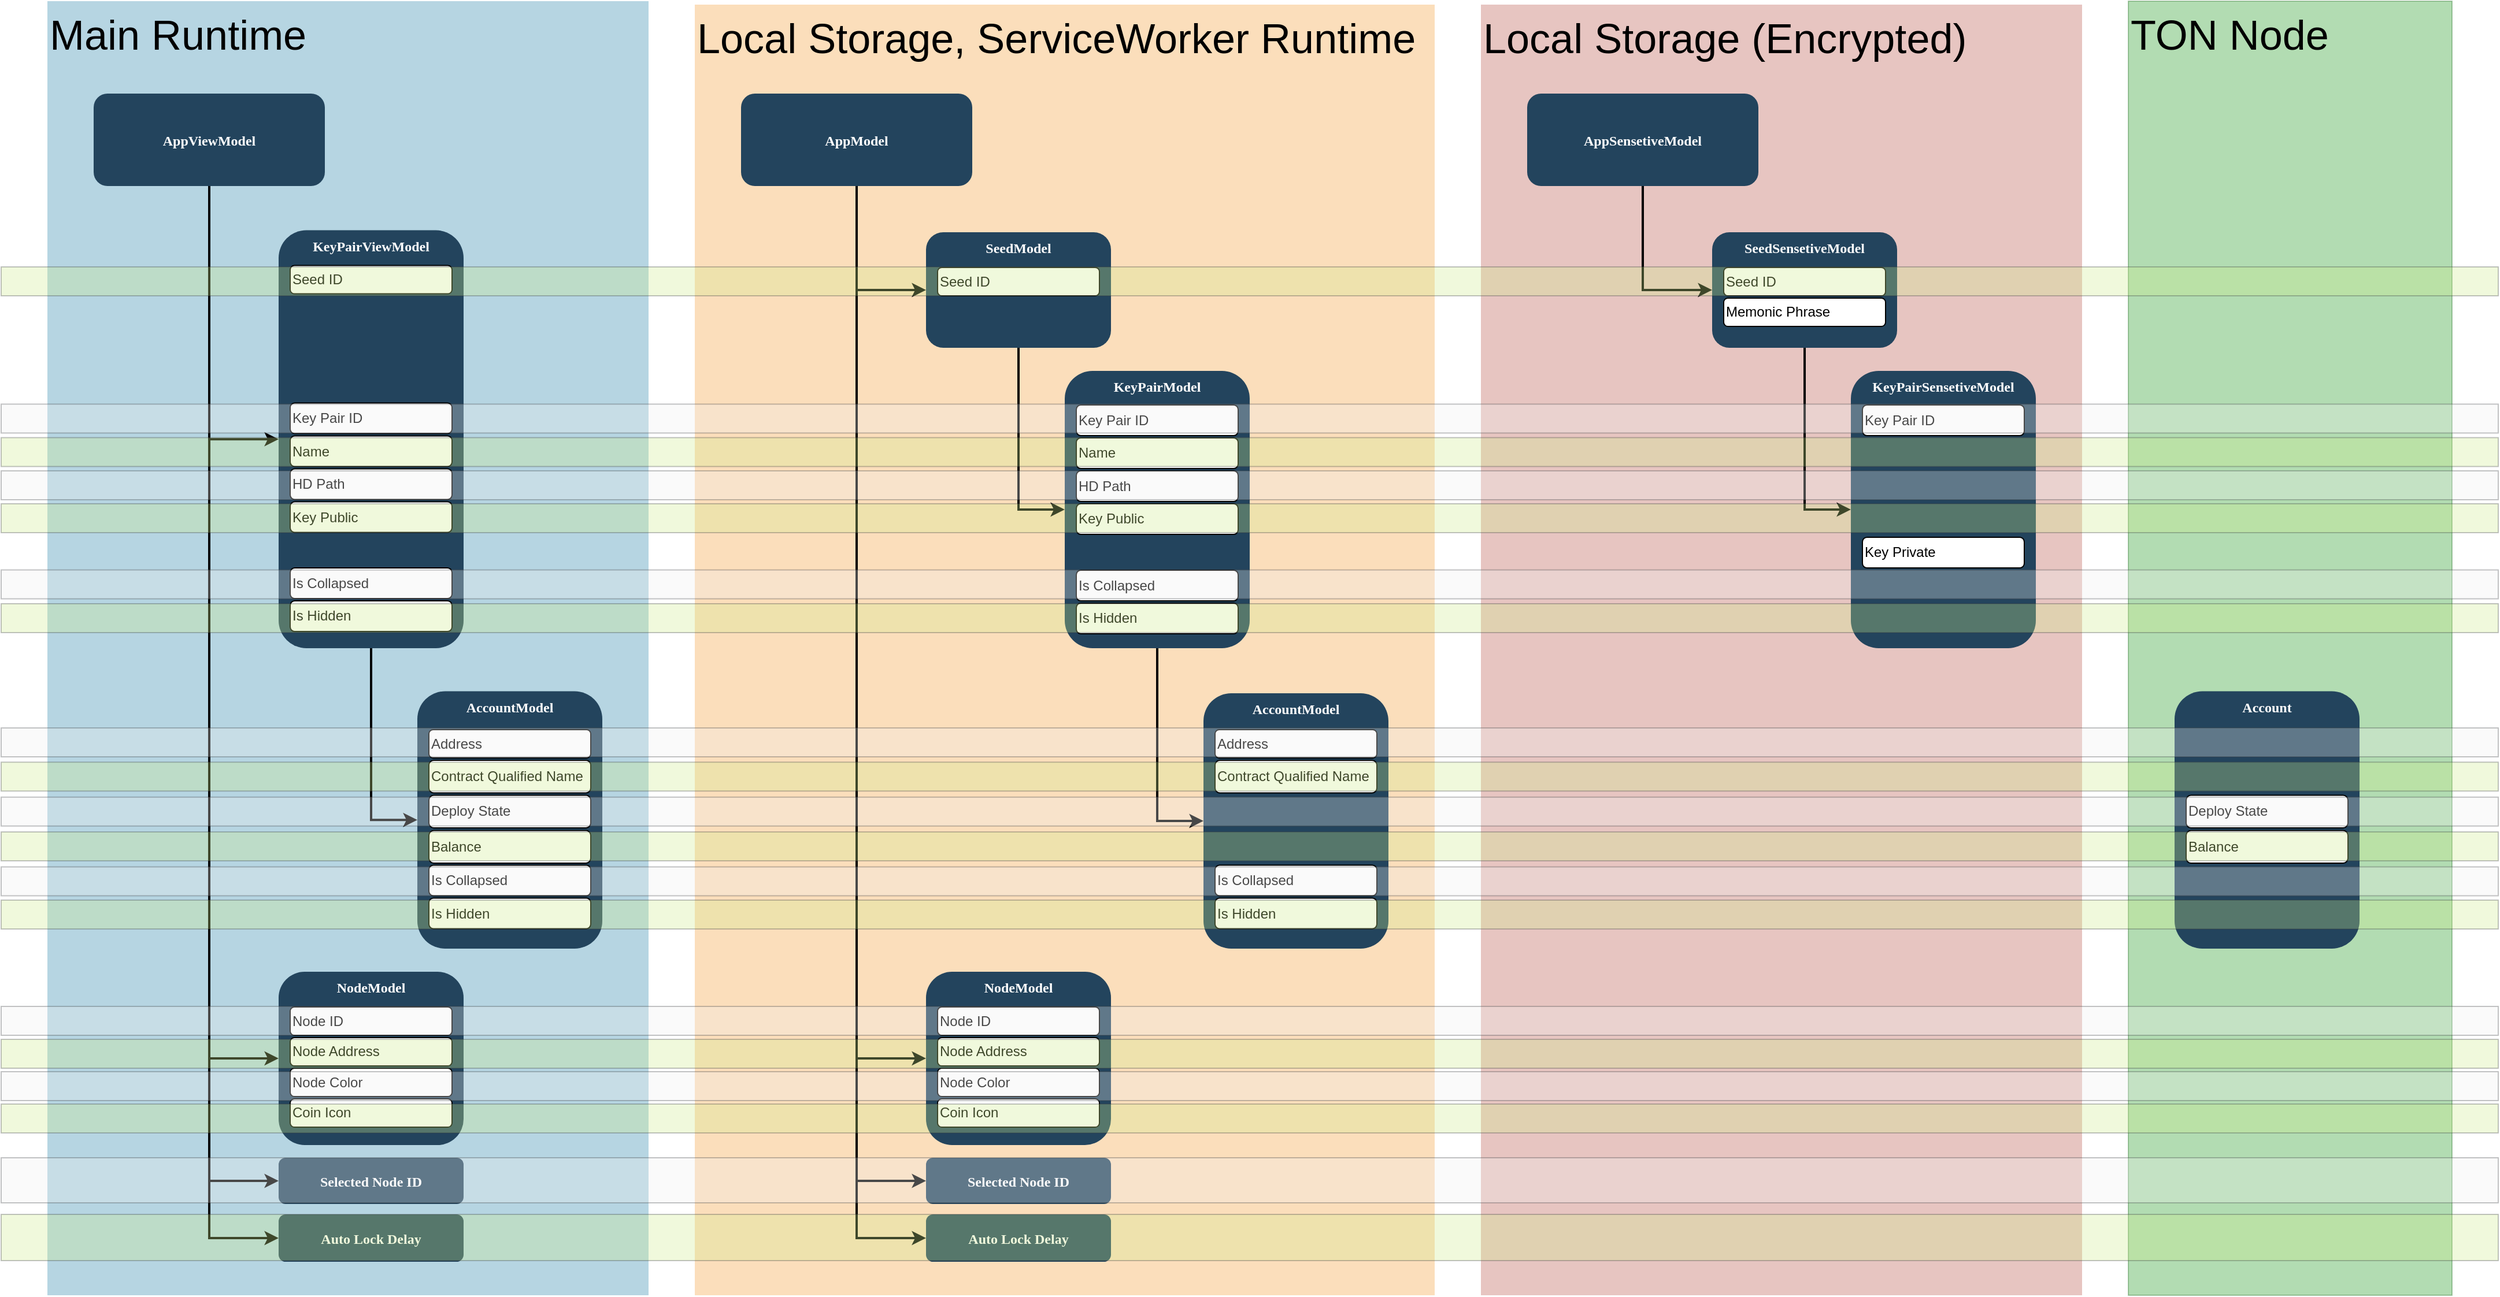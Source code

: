 <mxfile version="14.7.0" type="device"><diagram name="Page-1" id="2c0d36ab-eaac-3732-788b-9136903baeff"><mxGraphModel dx="4130.5" dy="1377" grid="1" gridSize="10" guides="1" tooltips="1" connect="1" arrows="1" fold="1" page="1" pageScale="1.5" pageWidth="1169" pageHeight="827" background="none" math="0" shadow="0"><root><mxCell id="0"/><mxCell id="1" parent="0"/><mxCell id="123" value="Local Storage (Encrypted)" style="fillColor=#AE4132;strokeColor=none;opacity=30;fontSize=36;verticalAlign=top;align=left;" parent="1" vertex="1"><mxGeometry x="1200" y="243" width="520" height="1117" as="geometry"/></mxCell><mxCell id="122" value="Main Runtime" style="fillColor=#10739E;strokeColor=none;opacity=30;fontSize=36;verticalAlign=top;align=left;" parent="1" vertex="1"><mxGeometry x="-40" y="240" width="520" height="1120" as="geometry"/></mxCell><mxCell id="120" value="Local Storage, ServiceWorker Runtime" style="fillColor=#F2931E;strokeColor=none;opacity=30;fontSize=36;verticalAlign=top;align=left;" parent="1" vertex="1"><mxGeometry x="520" y="243" width="640" height="1117" as="geometry"/></mxCell><mxCell id="KC_B6N5ekxa-rQ9JgJQj-127" value="AppModel" style="rounded=1;fillColor=#23445D;gradientColor=none;strokeColor=none;fontColor=#FFFFFF;fontStyle=1;fontFamily=Tahoma;fontSize=12;" vertex="1" parent="1"><mxGeometry x="560" y="320" width="200" height="80" as="geometry"/></mxCell><mxCell id="KC_B6N5ekxa-rQ9JgJQj-128" value="SeedModel" style="rounded=1;fillColor=#23445D;gradientColor=none;strokeColor=none;fontColor=#FFFFFF;fontStyle=1;fontFamily=Tahoma;fontSize=12;verticalAlign=top;" vertex="1" parent="1"><mxGeometry x="720" y="440" width="160" height="100" as="geometry"/></mxCell><mxCell id="KC_B6N5ekxa-rQ9JgJQj-129" value="" style="edgeStyle=elbowEdgeStyle;elbow=horizontal;strokeWidth=2;rounded=0;exitX=0.5;exitY=1;exitDx=0;exitDy=0;fontSize=12;entryX=0;entryY=0.5;entryDx=0;entryDy=0;" edge="1" parent="1" source="KC_B6N5ekxa-rQ9JgJQj-127" target="KC_B6N5ekxa-rQ9JgJQj-128"><mxGeometry x="-13" y="85.5" width="100" height="100" as="geometry"><mxPoint x="330" y="490" as="sourcePoint"/><mxPoint x="680" y="500" as="targetPoint"/><Array as="points"><mxPoint x="660" y="430"/><mxPoint x="310" y="580"/></Array></mxGeometry></mxCell><mxCell id="KC_B6N5ekxa-rQ9JgJQj-132" value="AccountModel" style="rounded=1;fillColor=#23445D;gradientColor=none;strokeColor=none;fontColor=#FFFFFF;fontStyle=1;fontFamily=Tahoma;fontSize=12;verticalAlign=top;" vertex="1" parent="1"><mxGeometry x="960" y="839" width="160" height="221" as="geometry"/></mxCell><mxCell id="KC_B6N5ekxa-rQ9JgJQj-139" value="KeyPairModel" style="rounded=1;fillColor=#23445D;gradientColor=none;strokeColor=none;fontColor=#FFFFFF;fontStyle=1;fontFamily=Tahoma;fontSize=12;verticalAlign=top;" vertex="1" parent="1"><mxGeometry x="840" y="560" width="160" height="240" as="geometry"/></mxCell><mxCell id="KC_B6N5ekxa-rQ9JgJQj-140" value="Key Public" style="rounded=1;whiteSpace=wrap;html=1;labelBackgroundColor=none;fontSize=12;align=left;" vertex="1" parent="1"><mxGeometry x="850" y="675" width="140" height="26.5" as="geometry"/></mxCell><mxCell id="KC_B6N5ekxa-rQ9JgJQj-142" value="HD Path" style="rounded=1;whiteSpace=wrap;html=1;labelBackgroundColor=none;fontSize=12;align=left;" vertex="1" parent="1"><mxGeometry x="850" y="646.5" width="140" height="26.5" as="geometry"/></mxCell><mxCell id="KC_B6N5ekxa-rQ9JgJQj-144" value="" style="edgeStyle=elbowEdgeStyle;elbow=horizontal;strokeWidth=2;rounded=0;exitX=0.5;exitY=1;exitDx=0;exitDy=0;fontSize=12;entryX=0;entryY=0.5;entryDx=0;entryDy=0;" edge="1" parent="1" source="KC_B6N5ekxa-rQ9JgJQj-128" target="KC_B6N5ekxa-rQ9JgJQj-139"><mxGeometry x="-3" y="95.5" width="100" height="100" as="geometry"><mxPoint x="670" y="410" as="sourcePoint"/><mxPoint x="730" y="490" as="targetPoint"/><Array as="points"><mxPoint x="800" y="590"/><mxPoint x="320" y="590"/></Array></mxGeometry></mxCell><mxCell id="KC_B6N5ekxa-rQ9JgJQj-145" value="" style="edgeStyle=elbowEdgeStyle;elbow=horizontal;strokeWidth=2;rounded=0;exitX=0.5;exitY=1;exitDx=0;exitDy=0;fontSize=12;entryX=0;entryY=0.5;entryDx=0;entryDy=0;" edge="1" parent="1" source="KC_B6N5ekxa-rQ9JgJQj-139" target="KC_B6N5ekxa-rQ9JgJQj-132"><mxGeometry x="67" y="392.75" width="100" height="100" as="geometry"><mxPoint x="920.0" y="815.5" as="sourcePoint"/><mxPoint x="910" y="917.25" as="targetPoint"/><Array as="points"><mxPoint x="920" y="835.5"/><mxPoint x="390" y="887.25"/></Array></mxGeometry></mxCell><mxCell id="KC_B6N5ekxa-rQ9JgJQj-146" value="Seed ID" style="rounded=1;whiteSpace=wrap;html=1;labelBackgroundColor=none;fontSize=12;align=left;" vertex="1" parent="1"><mxGeometry x="730" y="470.5" width="140" height="24.5" as="geometry"/></mxCell><mxCell id="KC_B6N5ekxa-rQ9JgJQj-148" value="Key Pair ID" style="rounded=1;whiteSpace=wrap;html=1;labelBackgroundColor=none;fontSize=12;align=left;" vertex="1" parent="1"><mxGeometry x="850" y="589.5" width="140" height="26.5" as="geometry"/></mxCell><mxCell id="KC_B6N5ekxa-rQ9JgJQj-149" value="Name" style="rounded=1;whiteSpace=wrap;html=1;labelBackgroundColor=none;fontSize=12;align=left;" vertex="1" parent="1"><mxGeometry x="850" y="618" width="140" height="26.5" as="geometry"/></mxCell><mxCell id="KC_B6N5ekxa-rQ9JgJQj-155" value="" style="edgeStyle=elbowEdgeStyle;elbow=horizontal;strokeWidth=2;rounded=0;exitX=0.5;exitY=1;exitDx=0;exitDy=0;fontSize=12;entryX=0;entryY=0.5;entryDx=0;entryDy=0;" edge="1" parent="1" source="KC_B6N5ekxa-rQ9JgJQj-127" target="KC_B6N5ekxa-rQ9JgJQj-206"><mxGeometry x="-3" y="95.5" width="100" height="100" as="geometry"><mxPoint x="670" y="410" as="sourcePoint"/><mxPoint x="720" y="1182.25" as="targetPoint"/><Array as="points"><mxPoint x="660" y="600"/><mxPoint x="320" y="590"/></Array></mxGeometry></mxCell><mxCell id="KC_B6N5ekxa-rQ9JgJQj-157" value="Selected Node ID" style="rounded=1;fillColor=#23445D;gradientColor=none;strokeColor=none;fontColor=#FFFFFF;fontStyle=1;fontFamily=Tahoma;fontSize=12;verticalAlign=middle;" vertex="1" parent="1"><mxGeometry x="720" y="1241" width="160" height="40" as="geometry"/></mxCell><mxCell id="KC_B6N5ekxa-rQ9JgJQj-161" value="" style="edgeStyle=elbowEdgeStyle;elbow=horizontal;strokeWidth=2;rounded=0;exitX=0.5;exitY=1;exitDx=0;exitDy=0;fontSize=12;entryX=0;entryY=0.5;entryDx=0;entryDy=0;" edge="1" parent="1" source="KC_B6N5ekxa-rQ9JgJQj-127" target="KC_B6N5ekxa-rQ9JgJQj-157"><mxGeometry x="7" y="105.5" width="100" height="100" as="geometry"><mxPoint x="670" y="410" as="sourcePoint"/><mxPoint x="730" y="1027.75" as="targetPoint"/><Array as="points"><mxPoint x="660" y="750"/><mxPoint x="330" y="600"/></Array></mxGeometry></mxCell><mxCell id="KC_B6N5ekxa-rQ9JgJQj-162" value="Auto Lock Delay" style="rounded=1;fillColor=#23445D;gradientColor=none;strokeColor=none;fontColor=#FFFFFF;fontStyle=1;fontFamily=Tahoma;fontSize=12;" vertex="1" parent="1"><mxGeometry x="720" y="1290" width="160" height="41" as="geometry"/></mxCell><mxCell id="KC_B6N5ekxa-rQ9JgJQj-163" value="" style="edgeStyle=elbowEdgeStyle;elbow=horizontal;strokeWidth=2;rounded=0;exitX=0.5;exitY=1;exitDx=0;exitDy=0;fontSize=12;entryX=0;entryY=0.5;entryDx=0;entryDy=0;" edge="1" parent="1" source="KC_B6N5ekxa-rQ9JgJQj-127" target="KC_B6N5ekxa-rQ9JgJQj-162"><mxGeometry x="17" y="115.5" width="100" height="100" as="geometry"><mxPoint x="670" y="410" as="sourcePoint"/><mxPoint x="730" y="1130" as="targetPoint"/><Array as="points"><mxPoint x="660" y="790"/><mxPoint x="340" y="610"/></Array></mxGeometry></mxCell><mxCell id="KC_B6N5ekxa-rQ9JgJQj-164" value="AppViewModel" style="rounded=1;fillColor=#23445D;gradientColor=none;strokeColor=none;fontColor=#FFFFFF;fontStyle=1;fontFamily=Tahoma;fontSize=12;" vertex="1" parent="1"><mxGeometry y="320" width="200" height="80" as="geometry"/></mxCell><mxCell id="KC_B6N5ekxa-rQ9JgJQj-166" value="" style="edgeStyle=elbowEdgeStyle;elbow=horizontal;strokeWidth=2;rounded=0;exitX=0.5;exitY=1;exitDx=0;exitDy=0;fontSize=12;entryX=0;entryY=0.5;entryDx=0;entryDy=0;" edge="1" parent="1" source="KC_B6N5ekxa-rQ9JgJQj-164" target="KC_B6N5ekxa-rQ9JgJQj-171"><mxGeometry x="-573" y="85.5" width="100" height="100" as="geometry"><mxPoint x="-230" y="490" as="sourcePoint"/><mxPoint x="160" y="490" as="targetPoint"/><Array as="points"><mxPoint x="100" y="430"/><mxPoint x="-250" y="580"/></Array></mxGeometry></mxCell><mxCell id="KC_B6N5ekxa-rQ9JgJQj-167" value="AccountModel" style="rounded=1;fillColor=#23445D;gradientColor=none;strokeColor=none;fontColor=#FFFFFF;fontStyle=1;fontFamily=Tahoma;fontSize=12;verticalAlign=top;" vertex="1" parent="1"><mxGeometry x="280" y="837.25" width="160" height="222.75" as="geometry"/></mxCell><mxCell id="KC_B6N5ekxa-rQ9JgJQj-168" value="Address" style="rounded=1;whiteSpace=wrap;html=1;labelBackgroundColor=none;fontSize=12;align=left;" vertex="1" parent="1"><mxGeometry x="290" y="870.5" width="140" height="24.5" as="geometry"/></mxCell><mxCell id="KC_B6N5ekxa-rQ9JgJQj-169" value="Contract&amp;nbsp;Qualified Name" style="rounded=1;whiteSpace=wrap;html=1;labelBackgroundColor=none;fontSize=12;align=left;" vertex="1" parent="1"><mxGeometry x="290" y="897" width="140" height="28.25" as="geometry"/></mxCell><mxCell id="KC_B6N5ekxa-rQ9JgJQj-171" value="KeyPairViewModel" style="rounded=1;fillColor=#23445D;gradientColor=none;strokeColor=none;fontColor=#FFFFFF;fontStyle=1;fontFamily=Tahoma;fontSize=12;verticalAlign=top;" vertex="1" parent="1"><mxGeometry x="160" y="438.25" width="160" height="361.75" as="geometry"/></mxCell><mxCell id="KC_B6N5ekxa-rQ9JgJQj-172" value="Key Public" style="rounded=1;whiteSpace=wrap;html=1;labelBackgroundColor=none;fontSize=12;align=left;" vertex="1" parent="1"><mxGeometry x="170" y="673.25" width="140" height="26.5" as="geometry"/></mxCell><mxCell id="KC_B6N5ekxa-rQ9JgJQj-174" value="HD Path" style="rounded=1;whiteSpace=wrap;html=1;labelBackgroundColor=none;fontSize=12;align=left;" vertex="1" parent="1"><mxGeometry x="170" y="644.75" width="140" height="26.5" as="geometry"/></mxCell><mxCell id="KC_B6N5ekxa-rQ9JgJQj-176" value="" style="edgeStyle=elbowEdgeStyle;elbow=horizontal;strokeWidth=2;rounded=0;exitX=0.5;exitY=1;exitDx=0;exitDy=0;fontSize=12;entryX=0;entryY=0.5;entryDx=0;entryDy=0;" edge="1" parent="1" source="KC_B6N5ekxa-rQ9JgJQj-171" target="KC_B6N5ekxa-rQ9JgJQj-167"><mxGeometry x="-613" y="325.5" width="100" height="100" as="geometry"><mxPoint x="190" y="750" as="sourcePoint"/><mxPoint x="230" y="850" as="targetPoint"/><Array as="points"><mxPoint x="240" y="768.25"/><mxPoint x="-290" y="820"/></Array></mxGeometry></mxCell><mxCell id="KC_B6N5ekxa-rQ9JgJQj-177" value="Seed ID" style="rounded=1;whiteSpace=wrap;html=1;labelBackgroundColor=none;fontSize=12;align=left;" vertex="1" parent="1"><mxGeometry x="170" y="468.75" width="140" height="24.5" as="geometry"/></mxCell><mxCell id="KC_B6N5ekxa-rQ9JgJQj-178" value="Key Pair ID" style="rounded=1;whiteSpace=wrap;html=1;labelBackgroundColor=none;fontSize=12;align=left;" vertex="1" parent="1"><mxGeometry x="170" y="587.75" width="140" height="26.5" as="geometry"/></mxCell><mxCell id="KC_B6N5ekxa-rQ9JgJQj-179" value="Name" style="rounded=1;whiteSpace=wrap;html=1;labelBackgroundColor=none;fontSize=12;align=left;" vertex="1" parent="1"><mxGeometry x="170" y="616.25" width="140" height="26.5" as="geometry"/></mxCell><mxCell id="KC_B6N5ekxa-rQ9JgJQj-180" value="Deploy State" style="rounded=1;whiteSpace=wrap;html=1;labelBackgroundColor=none;fontSize=12;align=left;" vertex="1" parent="1"><mxGeometry x="290" y="927.25" width="140" height="28.25" as="geometry"/></mxCell><mxCell id="KC_B6N5ekxa-rQ9JgJQj-181" value="Balance" style="rounded=1;whiteSpace=wrap;html=1;labelBackgroundColor=none;fontSize=12;align=left;" vertex="1" parent="1"><mxGeometry x="290" y="957.75" width="140" height="28.25" as="geometry"/></mxCell><mxCell id="KC_B6N5ekxa-rQ9JgJQj-182" value="NodeModel" style="rounded=1;fillColor=#23445D;gradientColor=none;strokeColor=none;fontColor=#FFFFFF;fontStyle=1;fontFamily=Tahoma;fontSize=12;verticalAlign=top;" vertex="1" parent="1"><mxGeometry x="160" y="1080" width="160" height="150" as="geometry"/></mxCell><mxCell id="KC_B6N5ekxa-rQ9JgJQj-183" value="Node Address" style="rounded=1;whiteSpace=wrap;html=1;labelBackgroundColor=none;fontSize=12;align=left;" vertex="1" parent="1"><mxGeometry x="170" y="1137" width="140" height="24.5" as="geometry"/></mxCell><mxCell id="KC_B6N5ekxa-rQ9JgJQj-184" value="Node ID" style="rounded=1;whiteSpace=wrap;html=1;labelBackgroundColor=none;fontSize=12;align=left;" vertex="1" parent="1"><mxGeometry x="170" y="1110.5" width="140" height="24.5" as="geometry"/></mxCell><mxCell id="KC_B6N5ekxa-rQ9JgJQj-185" value="" style="edgeStyle=elbowEdgeStyle;elbow=horizontal;strokeWidth=2;rounded=0;exitX=0.5;exitY=1;exitDx=0;exitDy=0;fontSize=12;entryX=0;entryY=0.5;entryDx=0;entryDy=0;" edge="1" parent="1" source="KC_B6N5ekxa-rQ9JgJQj-164" target="KC_B6N5ekxa-rQ9JgJQj-182"><mxGeometry x="-563" y="95.5" width="100" height="100" as="geometry"><mxPoint x="110" y="410" as="sourcePoint"/><mxPoint x="170" y="500" as="targetPoint"/><Array as="points"><mxPoint x="100" y="600"/><mxPoint x="-240" y="590"/></Array></mxGeometry></mxCell><mxCell id="KC_B6N5ekxa-rQ9JgJQj-186" value="Node Color" style="rounded=1;whiteSpace=wrap;html=1;labelBackgroundColor=none;fontSize=12;align=left;" vertex="1" parent="1"><mxGeometry x="170" y="1163.5" width="140" height="24.5" as="geometry"/></mxCell><mxCell id="KC_B6N5ekxa-rQ9JgJQj-187" value="Selected Node ID" style="rounded=1;fillColor=#23445D;gradientColor=none;strokeColor=none;fontColor=#FFFFFF;fontStyle=1;fontFamily=Tahoma;fontSize=12;verticalAlign=middle;" vertex="1" parent="1"><mxGeometry x="160" y="1241" width="160" height="40" as="geometry"/></mxCell><mxCell id="KC_B6N5ekxa-rQ9JgJQj-188" value="" style="edgeStyle=elbowEdgeStyle;elbow=horizontal;strokeWidth=2;rounded=0;exitX=0.5;exitY=1;exitDx=0;exitDy=0;fontSize=12;entryX=0;entryY=0.5;entryDx=0;entryDy=0;" edge="1" parent="1" source="KC_B6N5ekxa-rQ9JgJQj-164" target="KC_B6N5ekxa-rQ9JgJQj-187"><mxGeometry x="-553" y="105.5" width="100" height="100" as="geometry"><mxPoint x="110" y="410" as="sourcePoint"/><mxPoint x="170" y="1027.75" as="targetPoint"/><Array as="points"><mxPoint x="100" y="750"/><mxPoint x="-230" y="600"/></Array></mxGeometry></mxCell><mxCell id="KC_B6N5ekxa-rQ9JgJQj-189" value="Auto Lock Delay" style="rounded=1;fillColor=#23445D;gradientColor=none;strokeColor=none;fontColor=#FFFFFF;fontStyle=1;fontFamily=Tahoma;fontSize=12;" vertex="1" parent="1"><mxGeometry x="160" y="1290" width="160" height="41" as="geometry"/></mxCell><mxCell id="KC_B6N5ekxa-rQ9JgJQj-190" value="" style="edgeStyle=elbowEdgeStyle;elbow=horizontal;strokeWidth=2;rounded=0;exitX=0.5;exitY=1;exitDx=0;exitDy=0;fontSize=12;entryX=0;entryY=0.5;entryDx=0;entryDy=0;" edge="1" parent="1" source="KC_B6N5ekxa-rQ9JgJQj-164" target="KC_B6N5ekxa-rQ9JgJQj-189"><mxGeometry x="-543" y="115.5" width="100" height="100" as="geometry"><mxPoint x="110" y="410" as="sourcePoint"/><mxPoint x="170" y="1130" as="targetPoint"/><Array as="points"><mxPoint x="100" y="790"/><mxPoint x="-220" y="610"/></Array></mxGeometry></mxCell><mxCell id="KC_B6N5ekxa-rQ9JgJQj-191" value="Is Collapsed" style="rounded=1;whiteSpace=wrap;html=1;labelBackgroundColor=none;fontSize=12;align=left;" vertex="1" parent="1"><mxGeometry x="170" y="730.5" width="140" height="26.5" as="geometry"/></mxCell><mxCell id="KC_B6N5ekxa-rQ9JgJQj-192" value="Is Hidden" style="rounded=1;whiteSpace=wrap;html=1;labelBackgroundColor=none;fontSize=12;align=left;" vertex="1" parent="1"><mxGeometry x="170" y="759" width="140" height="26.5" as="geometry"/></mxCell><mxCell id="KC_B6N5ekxa-rQ9JgJQj-193" value="Is Collapsed" style="rounded=1;whiteSpace=wrap;html=1;labelBackgroundColor=none;fontSize=12;align=left;" vertex="1" parent="1"><mxGeometry x="850" y="732.5" width="140" height="26.5" as="geometry"/></mxCell><mxCell id="KC_B6N5ekxa-rQ9JgJQj-194" value="Is Hidden" style="rounded=1;whiteSpace=wrap;html=1;labelBackgroundColor=none;fontSize=12;align=left;" vertex="1" parent="1"><mxGeometry x="850" y="761" width="140" height="26.5" as="geometry"/></mxCell><mxCell id="KC_B6N5ekxa-rQ9JgJQj-195" value="Is Collapsed" style="rounded=1;whiteSpace=wrap;html=1;labelBackgroundColor=none;fontSize=12;align=left;" vertex="1" parent="1"><mxGeometry x="290" y="987.75" width="140" height="26.5" as="geometry"/></mxCell><mxCell id="KC_B6N5ekxa-rQ9JgJQj-196" value="Is Hidden" style="rounded=1;whiteSpace=wrap;html=1;labelBackgroundColor=none;fontSize=12;align=left;" vertex="1" parent="1"><mxGeometry x="290" y="1016.25" width="140" height="26.5" as="geometry"/></mxCell><mxCell id="KC_B6N5ekxa-rQ9JgJQj-199" value="Address" style="rounded=1;whiteSpace=wrap;html=1;labelBackgroundColor=none;fontSize=12;align=left;" vertex="1" parent="1"><mxGeometry x="970" y="870.5" width="140" height="24.5" as="geometry"/></mxCell><mxCell id="KC_B6N5ekxa-rQ9JgJQj-200" value="Contract&amp;nbsp;Qualified Name" style="rounded=1;whiteSpace=wrap;html=1;labelBackgroundColor=none;fontSize=12;align=left;" vertex="1" parent="1"><mxGeometry x="970" y="897" width="140" height="28.25" as="geometry"/></mxCell><mxCell id="KC_B6N5ekxa-rQ9JgJQj-203" value="Is Collapsed" style="rounded=1;whiteSpace=wrap;html=1;labelBackgroundColor=none;fontSize=12;align=left;" vertex="1" parent="1"><mxGeometry x="970" y="987.75" width="140" height="26.5" as="geometry"/></mxCell><mxCell id="KC_B6N5ekxa-rQ9JgJQj-204" value="Is Hidden" style="rounded=1;whiteSpace=wrap;html=1;labelBackgroundColor=none;fontSize=12;align=left;" vertex="1" parent="1"><mxGeometry x="970" y="1016.25" width="140" height="26.5" as="geometry"/></mxCell><mxCell id="KC_B6N5ekxa-rQ9JgJQj-205" value="Coin Icon" style="rounded=1;whiteSpace=wrap;html=1;labelBackgroundColor=none;fontSize=12;align=left;" vertex="1" parent="1"><mxGeometry x="170" y="1190" width="140" height="24.5" as="geometry"/></mxCell><mxCell id="KC_B6N5ekxa-rQ9JgJQj-206" value="NodeModel" style="rounded=1;fillColor=#23445D;gradientColor=none;strokeColor=none;fontColor=#FFFFFF;fontStyle=1;fontFamily=Tahoma;fontSize=12;verticalAlign=top;" vertex="1" parent="1"><mxGeometry x="720" y="1080" width="160" height="150" as="geometry"/></mxCell><mxCell id="KC_B6N5ekxa-rQ9JgJQj-207" value="Node Address" style="rounded=1;whiteSpace=wrap;html=1;labelBackgroundColor=none;fontSize=12;align=left;" vertex="1" parent="1"><mxGeometry x="730" y="1137" width="140" height="24.5" as="geometry"/></mxCell><mxCell id="KC_B6N5ekxa-rQ9JgJQj-208" value="Node ID" style="rounded=1;whiteSpace=wrap;html=1;labelBackgroundColor=none;fontSize=12;align=left;" vertex="1" parent="1"><mxGeometry x="730" y="1110.5" width="140" height="24.5" as="geometry"/></mxCell><mxCell id="KC_B6N5ekxa-rQ9JgJQj-209" value="Node Color" style="rounded=1;whiteSpace=wrap;html=1;labelBackgroundColor=none;fontSize=12;align=left;" vertex="1" parent="1"><mxGeometry x="730" y="1163.5" width="140" height="24.5" as="geometry"/></mxCell><mxCell id="KC_B6N5ekxa-rQ9JgJQj-210" value="Coin Icon" style="rounded=1;whiteSpace=wrap;html=1;labelBackgroundColor=none;fontSize=12;align=left;" vertex="1" parent="1"><mxGeometry x="730" y="1190" width="140" height="24.5" as="geometry"/></mxCell><mxCell id="KC_B6N5ekxa-rQ9JgJQj-245" value="AppSensetiveModel" style="rounded=1;fillColor=#23445D;gradientColor=none;strokeColor=none;fontColor=#FFFFFF;fontStyle=1;fontFamily=Tahoma;fontSize=12;" vertex="1" parent="1"><mxGeometry x="1240" y="320" width="200" height="80" as="geometry"/></mxCell><mxCell id="KC_B6N5ekxa-rQ9JgJQj-246" value="SeedSensetiveModel" style="rounded=1;fillColor=#23445D;gradientColor=none;strokeColor=none;fontColor=#FFFFFF;fontStyle=1;fontFamily=Tahoma;fontSize=12;verticalAlign=top;" vertex="1" parent="1"><mxGeometry x="1400" y="440" width="160" height="100" as="geometry"/></mxCell><mxCell id="KC_B6N5ekxa-rQ9JgJQj-247" value="" style="edgeStyle=elbowEdgeStyle;elbow=horizontal;strokeWidth=2;rounded=0;exitX=0.5;exitY=1;exitDx=0;exitDy=0;fontSize=12;entryX=0;entryY=0.5;entryDx=0;entryDy=0;" edge="1" parent="1" source="KC_B6N5ekxa-rQ9JgJQj-245" target="KC_B6N5ekxa-rQ9JgJQj-246"><mxGeometry x="667" y="85.5" width="100" height="100" as="geometry"><mxPoint x="1010" y="490" as="sourcePoint"/><mxPoint x="1360" y="500" as="targetPoint"/><Array as="points"><mxPoint x="1340" y="430"/><mxPoint x="990" y="580"/></Array></mxGeometry></mxCell><mxCell id="KC_B6N5ekxa-rQ9JgJQj-249" value="Memonic Phrase" style="rounded=1;whiteSpace=wrap;html=1;labelBackgroundColor=none;fontSize=12;align=left;" vertex="1" parent="1"><mxGeometry x="1410" y="497" width="140" height="24.5" as="geometry"/></mxCell><mxCell id="KC_B6N5ekxa-rQ9JgJQj-250" value="KeyPairSensetiveModel" style="rounded=1;fillColor=#23445D;gradientColor=none;strokeColor=none;fontColor=#FFFFFF;fontStyle=1;fontFamily=Tahoma;fontSize=12;verticalAlign=top;" vertex="1" parent="1"><mxGeometry x="1520" y="560" width="160" height="240" as="geometry"/></mxCell><mxCell id="KC_B6N5ekxa-rQ9JgJQj-252" value="Key Private" style="rounded=1;whiteSpace=wrap;html=1;labelBackgroundColor=none;fontSize=12;align=left;" vertex="1" parent="1"><mxGeometry x="1530" y="704" width="140" height="26.5" as="geometry"/></mxCell><mxCell id="KC_B6N5ekxa-rQ9JgJQj-254" value="" style="edgeStyle=elbowEdgeStyle;elbow=horizontal;strokeWidth=2;rounded=0;exitX=0.5;exitY=1;exitDx=0;exitDy=0;fontSize=12;entryX=0;entryY=0.5;entryDx=0;entryDy=0;" edge="1" parent="1" source="KC_B6N5ekxa-rQ9JgJQj-246" target="KC_B6N5ekxa-rQ9JgJQj-250"><mxGeometry x="677" y="95.5" width="100" height="100" as="geometry"><mxPoint x="1350" y="410" as="sourcePoint"/><mxPoint x="1410" y="490" as="targetPoint"/><Array as="points"><mxPoint x="1480" y="590"/><mxPoint x="1000" y="590"/></Array></mxGeometry></mxCell><mxCell id="KC_B6N5ekxa-rQ9JgJQj-256" value="Seed ID" style="rounded=1;whiteSpace=wrap;html=1;labelBackgroundColor=none;fontSize=12;align=left;" vertex="1" parent="1"><mxGeometry x="1410" y="470.5" width="140" height="24.5" as="geometry"/></mxCell><mxCell id="KC_B6N5ekxa-rQ9JgJQj-257" value="Key Pair ID" style="rounded=1;whiteSpace=wrap;html=1;labelBackgroundColor=none;fontSize=12;align=left;" vertex="1" parent="1"><mxGeometry x="1530" y="589.5" width="140" height="26.5" as="geometry"/></mxCell><mxCell id="KC_B6N5ekxa-rQ9JgJQj-278" value="TON Node" style="fillColor=#008a00;strokeColor=#005700;opacity=30;fontSize=36;verticalAlign=top;align=left;" vertex="1" parent="1"><mxGeometry x="1760" y="240" width="280" height="1120" as="geometry"/></mxCell><mxCell id="KC_B6N5ekxa-rQ9JgJQj-279" value="Account" style="rounded=1;fillColor=#23445D;gradientColor=none;strokeColor=none;fontColor=#FFFFFF;fontStyle=1;fontFamily=Tahoma;fontSize=12;verticalAlign=top;" vertex="1" parent="1"><mxGeometry x="1800" y="837.25" width="160" height="222.75" as="geometry"/></mxCell><mxCell id="KC_B6N5ekxa-rQ9JgJQj-282" value="Deploy State" style="rounded=1;whiteSpace=wrap;html=1;labelBackgroundColor=none;fontSize=12;align=left;" vertex="1" parent="1"><mxGeometry x="1810" y="927.25" width="140" height="28.25" as="geometry"/></mxCell><mxCell id="KC_B6N5ekxa-rQ9JgJQj-283" value="Balance" style="rounded=1;whiteSpace=wrap;html=1;labelBackgroundColor=none;fontSize=12;align=left;" vertex="1" parent="1"><mxGeometry x="1810" y="957.75" width="140" height="28.25" as="geometry"/></mxCell><mxCell id="KC_B6N5ekxa-rQ9JgJQj-286" value="" style="fillColor=#cdeb8b;opacity=30;fontSize=36;verticalAlign=top;align=left;strokeColor=#36393d;" vertex="1" parent="1"><mxGeometry x="-80" y="470" width="2160" height="25" as="geometry"/></mxCell><mxCell id="KC_B6N5ekxa-rQ9JgJQj-287" value="" style="fillColor=#eeeeee;strokeColor=#36393d;opacity=30;fontSize=36;verticalAlign=top;align=left;" vertex="1" parent="1"><mxGeometry x="-80" y="588.75" width="2160" height="25" as="geometry"/></mxCell><mxCell id="KC_B6N5ekxa-rQ9JgJQj-288" value="" style="fillColor=#cdeb8b;opacity=30;fontSize=36;verticalAlign=top;align=left;strokeColor=#36393d;" vertex="1" parent="1"><mxGeometry x="-80" y="617.75" width="2160" height="25" as="geometry"/></mxCell><mxCell id="KC_B6N5ekxa-rQ9JgJQj-289" value="" style="fillColor=#eeeeee;strokeColor=#36393d;opacity=30;fontSize=36;verticalAlign=top;align=left;" vertex="1" parent="1"><mxGeometry x="-80" y="646.5" width="2160" height="25" as="geometry"/></mxCell><mxCell id="KC_B6N5ekxa-rQ9JgJQj-290" value="" style="fillColor=#cdeb8b;opacity=30;fontSize=36;verticalAlign=top;align=left;strokeColor=#36393d;" vertex="1" parent="1"><mxGeometry x="-80" y="675" width="2160" height="25" as="geometry"/></mxCell><mxCell id="KC_B6N5ekxa-rQ9JgJQj-292" value="" style="fillColor=#eeeeee;strokeColor=#36393d;opacity=30;fontSize=36;verticalAlign=top;align=left;" vertex="1" parent="1"><mxGeometry x="-80" y="732.25" width="2160" height="25" as="geometry"/></mxCell><mxCell id="KC_B6N5ekxa-rQ9JgJQj-293" value="" style="fillColor=#cdeb8b;opacity=30;fontSize=36;verticalAlign=top;align=left;strokeColor=#36393d;" vertex="1" parent="1"><mxGeometry x="-80" y="761.5" width="2160" height="25" as="geometry"/></mxCell><mxCell id="KC_B6N5ekxa-rQ9JgJQj-294" value="" style="fillColor=#eeeeee;strokeColor=#36393d;opacity=30;fontSize=36;verticalAlign=top;align=left;" vertex="1" parent="1"><mxGeometry x="-80" y="869" width="2160" height="25" as="geometry"/></mxCell><mxCell id="KC_B6N5ekxa-rQ9JgJQj-295" value="" style="fillColor=#cdeb8b;opacity=30;fontSize=36;verticalAlign=top;align=left;strokeColor=#36393d;" vertex="1" parent="1"><mxGeometry x="-80" y="898.62" width="2160" height="25" as="geometry"/></mxCell><mxCell id="KC_B6N5ekxa-rQ9JgJQj-296" value="" style="fillColor=#eeeeee;strokeColor=#36393d;opacity=30;fontSize=36;verticalAlign=top;align=left;" vertex="1" parent="1"><mxGeometry x="-80" y="928.88" width="2160" height="25" as="geometry"/></mxCell><mxCell id="KC_B6N5ekxa-rQ9JgJQj-297" value="" style="fillColor=#cdeb8b;opacity=30;fontSize=36;verticalAlign=top;align=left;strokeColor=#36393d;" vertex="1" parent="1"><mxGeometry x="-80" y="959" width="2160" height="25" as="geometry"/></mxCell><mxCell id="KC_B6N5ekxa-rQ9JgJQj-298" value="" style="fillColor=#eeeeee;strokeColor=#36393d;opacity=30;fontSize=36;verticalAlign=top;align=left;" vertex="1" parent="1"><mxGeometry x="-80" y="989.25" width="2160" height="25" as="geometry"/></mxCell><mxCell id="KC_B6N5ekxa-rQ9JgJQj-299" value="" style="fillColor=#cdeb8b;opacity=30;fontSize=36;verticalAlign=top;align=left;strokeColor=#36393d;" vertex="1" parent="1"><mxGeometry x="-80" y="1018" width="2160" height="25" as="geometry"/></mxCell><mxCell id="KC_B6N5ekxa-rQ9JgJQj-300" value="" style="fillColor=#eeeeee;strokeColor=#36393d;opacity=30;fontSize=36;verticalAlign=top;align=left;" vertex="1" parent="1"><mxGeometry x="-80" y="1110" width="2160" height="25" as="geometry"/></mxCell><mxCell id="KC_B6N5ekxa-rQ9JgJQj-301" value="" style="fillColor=#cdeb8b;opacity=30;fontSize=36;verticalAlign=top;align=left;strokeColor=#36393d;" vertex="1" parent="1"><mxGeometry x="-80" y="1138.5" width="2160" height="25" as="geometry"/></mxCell><mxCell id="KC_B6N5ekxa-rQ9JgJQj-302" value="" style="fillColor=#eeeeee;strokeColor=#36393d;opacity=30;fontSize=36;verticalAlign=top;align=left;" vertex="1" parent="1"><mxGeometry x="-80" y="1241" width="2160" height="39" as="geometry"/></mxCell><mxCell id="KC_B6N5ekxa-rQ9JgJQj-303" value="" style="fillColor=#cdeb8b;opacity=30;fontSize=36;verticalAlign=top;align=left;strokeColor=#36393d;" vertex="1" parent="1"><mxGeometry x="-80" y="1290" width="2160" height="40" as="geometry"/></mxCell><mxCell id="KC_B6N5ekxa-rQ9JgJQj-304" value="" style="fillColor=#eeeeee;strokeColor=#36393d;opacity=30;fontSize=36;verticalAlign=top;align=left;" vertex="1" parent="1"><mxGeometry x="-80" y="1166.5" width="2160" height="25" as="geometry"/></mxCell><mxCell id="KC_B6N5ekxa-rQ9JgJQj-305" value="" style="fillColor=#cdeb8b;opacity=30;fontSize=36;verticalAlign=top;align=left;strokeColor=#36393d;" vertex="1" parent="1"><mxGeometry x="-80" y="1194.5" width="2160" height="25" as="geometry"/></mxCell></root></mxGraphModel></diagram></mxfile>